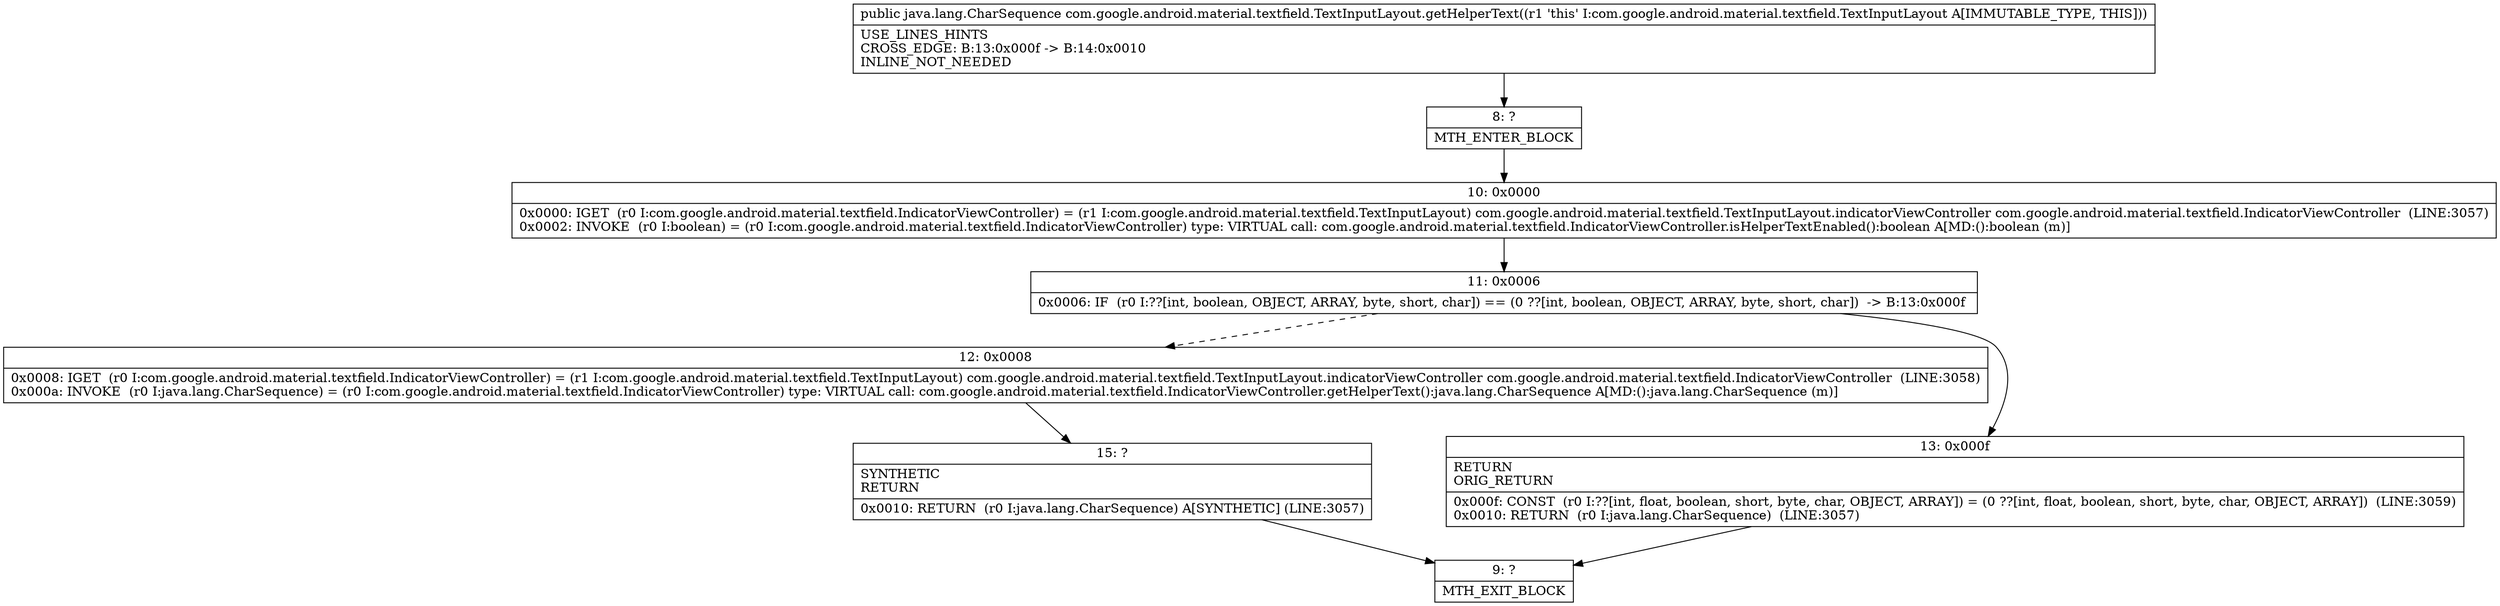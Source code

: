 digraph "CFG forcom.google.android.material.textfield.TextInputLayout.getHelperText()Ljava\/lang\/CharSequence;" {
Node_8 [shape=record,label="{8\:\ ?|MTH_ENTER_BLOCK\l}"];
Node_10 [shape=record,label="{10\:\ 0x0000|0x0000: IGET  (r0 I:com.google.android.material.textfield.IndicatorViewController) = (r1 I:com.google.android.material.textfield.TextInputLayout) com.google.android.material.textfield.TextInputLayout.indicatorViewController com.google.android.material.textfield.IndicatorViewController  (LINE:3057)\l0x0002: INVOKE  (r0 I:boolean) = (r0 I:com.google.android.material.textfield.IndicatorViewController) type: VIRTUAL call: com.google.android.material.textfield.IndicatorViewController.isHelperTextEnabled():boolean A[MD:():boolean (m)]\l}"];
Node_11 [shape=record,label="{11\:\ 0x0006|0x0006: IF  (r0 I:??[int, boolean, OBJECT, ARRAY, byte, short, char]) == (0 ??[int, boolean, OBJECT, ARRAY, byte, short, char])  \-\> B:13:0x000f \l}"];
Node_12 [shape=record,label="{12\:\ 0x0008|0x0008: IGET  (r0 I:com.google.android.material.textfield.IndicatorViewController) = (r1 I:com.google.android.material.textfield.TextInputLayout) com.google.android.material.textfield.TextInputLayout.indicatorViewController com.google.android.material.textfield.IndicatorViewController  (LINE:3058)\l0x000a: INVOKE  (r0 I:java.lang.CharSequence) = (r0 I:com.google.android.material.textfield.IndicatorViewController) type: VIRTUAL call: com.google.android.material.textfield.IndicatorViewController.getHelperText():java.lang.CharSequence A[MD:():java.lang.CharSequence (m)]\l}"];
Node_15 [shape=record,label="{15\:\ ?|SYNTHETIC\lRETURN\l|0x0010: RETURN  (r0 I:java.lang.CharSequence) A[SYNTHETIC] (LINE:3057)\l}"];
Node_9 [shape=record,label="{9\:\ ?|MTH_EXIT_BLOCK\l}"];
Node_13 [shape=record,label="{13\:\ 0x000f|RETURN\lORIG_RETURN\l|0x000f: CONST  (r0 I:??[int, float, boolean, short, byte, char, OBJECT, ARRAY]) = (0 ??[int, float, boolean, short, byte, char, OBJECT, ARRAY])  (LINE:3059)\l0x0010: RETURN  (r0 I:java.lang.CharSequence)  (LINE:3057)\l}"];
MethodNode[shape=record,label="{public java.lang.CharSequence com.google.android.material.textfield.TextInputLayout.getHelperText((r1 'this' I:com.google.android.material.textfield.TextInputLayout A[IMMUTABLE_TYPE, THIS]))  | USE_LINES_HINTS\lCROSS_EDGE: B:13:0x000f \-\> B:14:0x0010\lINLINE_NOT_NEEDED\l}"];
MethodNode -> Node_8;Node_8 -> Node_10;
Node_10 -> Node_11;
Node_11 -> Node_12[style=dashed];
Node_11 -> Node_13;
Node_12 -> Node_15;
Node_15 -> Node_9;
Node_13 -> Node_9;
}

